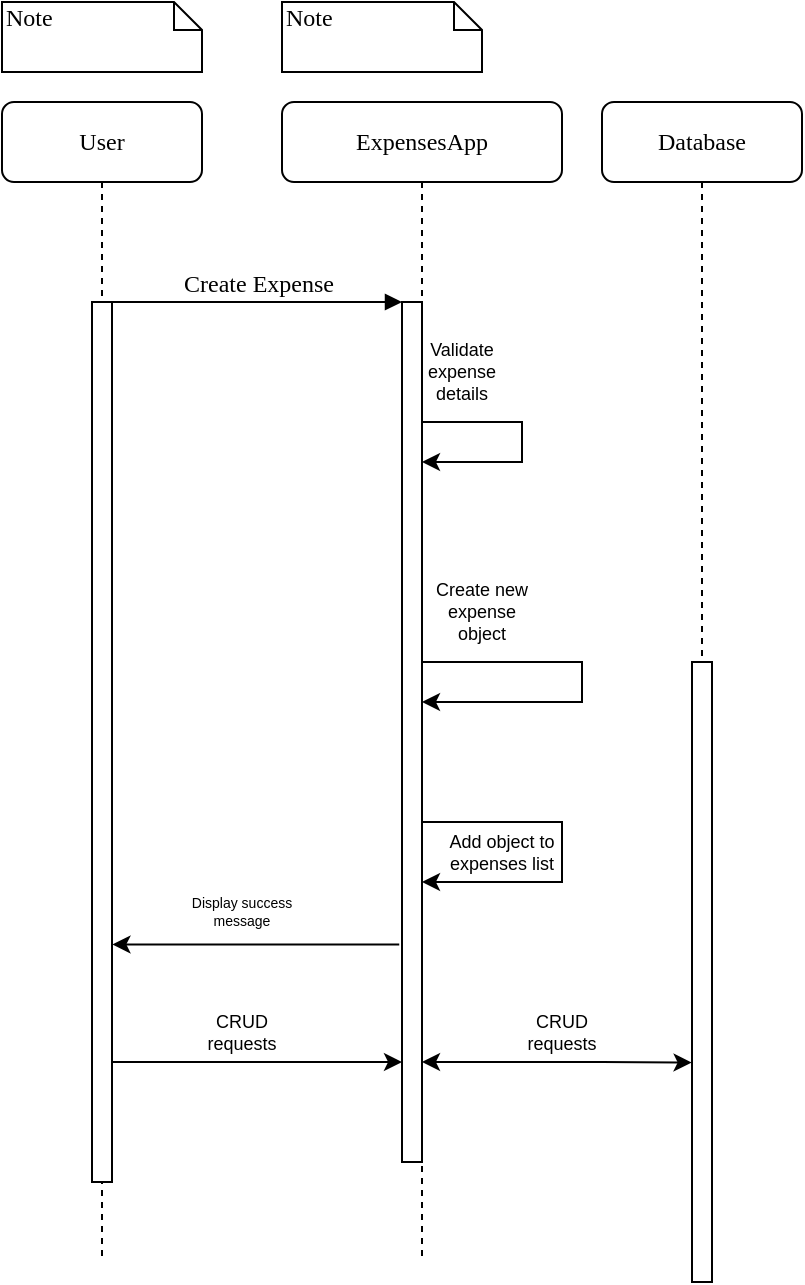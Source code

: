 <mxfile version="21.0.10" type="device"><diagram name="Page-1" id="13e1069c-82ec-6db2-03f1-153e76fe0fe0"><mxGraphModel dx="840" dy="723" grid="1" gridSize="10" guides="1" tooltips="1" connect="1" arrows="1" fold="1" page="1" pageScale="1" pageWidth="1100" pageHeight="850" background="none" math="0" shadow="0"><root><mxCell id="0"/><mxCell id="1" parent="0"/><mxCell id="7baba1c4bc27f4b0-2" value="ExpensesApp" style="shape=umlLifeline;perimeter=lifelinePerimeter;whiteSpace=wrap;html=1;container=1;collapsible=0;recursiveResize=0;outlineConnect=0;rounded=1;shadow=0;comic=0;labelBackgroundColor=none;strokeWidth=1;fontFamily=Verdana;fontSize=12;align=center;" parent="1" vertex="1"><mxGeometry x="240" y="80" width="140" height="580" as="geometry"/></mxCell><mxCell id="7baba1c4bc27f4b0-10" value="" style="html=1;points=[];perimeter=orthogonalPerimeter;rounded=0;shadow=0;comic=0;labelBackgroundColor=none;strokeWidth=1;fontFamily=Verdana;fontSize=12;align=center;" parent="7baba1c4bc27f4b0-2" vertex="1"><mxGeometry x="60" y="100" width="10" height="430" as="geometry"/></mxCell><mxCell id="2g0GFzNTYWTs8ou6_Rnf-13" value="" style="endArrow=classic;html=1;rounded=0;" edge="1" parent="7baba1c4bc27f4b0-2" target="7baba1c4bc27f4b0-2"><mxGeometry width="50" height="50" relative="1" as="geometry"><mxPoint x="70" y="160" as="sourcePoint"/><mxPoint x="120" y="190" as="targetPoint"/><Array as="points"><mxPoint x="120" y="160"/><mxPoint x="120" y="180"/></Array></mxGeometry></mxCell><mxCell id="2g0GFzNTYWTs8ou6_Rnf-2" value="Validate expense details" style="text;html=1;strokeColor=none;fillColor=none;align=center;verticalAlign=middle;whiteSpace=wrap;rounded=0;fontSize=9;" vertex="1" parent="7baba1c4bc27f4b0-2"><mxGeometry x="60" y="120" width="60" height="30" as="geometry"/></mxCell><mxCell id="2g0GFzNTYWTs8ou6_Rnf-4" value="Create new expense object" style="text;html=1;strokeColor=none;fillColor=none;align=center;verticalAlign=middle;whiteSpace=wrap;rounded=0;fontSize=9;" vertex="1" parent="7baba1c4bc27f4b0-2"><mxGeometry x="70" y="240" width="60" height="30" as="geometry"/></mxCell><mxCell id="2g0GFzNTYWTs8ou6_Rnf-14" value="" style="endArrow=classic;html=1;rounded=0;" edge="1" parent="7baba1c4bc27f4b0-2" target="7baba1c4bc27f4b0-2"><mxGeometry width="50" height="50" relative="1" as="geometry"><mxPoint x="70" y="360" as="sourcePoint"/><mxPoint x="140" y="410" as="targetPoint"/><Array as="points"><mxPoint x="140" y="360"/><mxPoint x="140" y="390"/></Array></mxGeometry></mxCell><mxCell id="2g0GFzNTYWTs8ou6_Rnf-15" value="Add object to expenses list" style="text;html=1;strokeColor=none;fillColor=none;align=center;verticalAlign=middle;whiteSpace=wrap;rounded=0;fontSize=9;" vertex="1" parent="7baba1c4bc27f4b0-2"><mxGeometry x="80" y="360" width="60" height="30" as="geometry"/></mxCell><mxCell id="7baba1c4bc27f4b0-3" value="Database" style="shape=umlLifeline;perimeter=lifelinePerimeter;whiteSpace=wrap;html=1;container=1;collapsible=0;recursiveResize=0;outlineConnect=0;rounded=1;shadow=0;comic=0;labelBackgroundColor=none;strokeWidth=1;fontFamily=Verdana;fontSize=12;align=center;" parent="1" vertex="1"><mxGeometry x="400" y="80" width="100" height="590" as="geometry"/></mxCell><mxCell id="7baba1c4bc27f4b0-13" value="" style="html=1;points=[];perimeter=orthogonalPerimeter;rounded=0;shadow=0;comic=0;labelBackgroundColor=none;strokeWidth=1;fontFamily=Verdana;fontSize=12;align=center;" parent="7baba1c4bc27f4b0-3" vertex="1"><mxGeometry x="45" y="280" width="10" height="310" as="geometry"/></mxCell><mxCell id="7baba1c4bc27f4b0-8" value="User" style="shape=umlLifeline;perimeter=lifelinePerimeter;whiteSpace=wrap;html=1;container=1;collapsible=0;recursiveResize=0;outlineConnect=0;rounded=1;shadow=0;comic=0;labelBackgroundColor=none;strokeWidth=1;fontFamily=Verdana;fontSize=12;align=center;" parent="1" vertex="1"><mxGeometry x="100" y="80" width="100" height="580" as="geometry"/></mxCell><mxCell id="7baba1c4bc27f4b0-9" value="" style="html=1;points=[];perimeter=orthogonalPerimeter;rounded=0;shadow=0;comic=0;labelBackgroundColor=none;strokeWidth=1;fontFamily=Verdana;fontSize=12;align=center;" parent="7baba1c4bc27f4b0-8" vertex="1"><mxGeometry x="45" y="100" width="10" height="440" as="geometry"/></mxCell><mxCell id="2g0GFzNTYWTs8ou6_Rnf-19" value="" style="endArrow=classic;html=1;rounded=0;" edge="1" parent="7baba1c4bc27f4b0-8"><mxGeometry width="50" height="50" relative="1" as="geometry"><mxPoint x="55" y="480" as="sourcePoint"/><mxPoint x="200" y="480" as="targetPoint"/></mxGeometry></mxCell><mxCell id="7baba1c4bc27f4b0-11" value="Create Expense" style="html=1;verticalAlign=bottom;endArrow=block;entryX=0;entryY=0;labelBackgroundColor=none;fontFamily=Verdana;fontSize=12;edgeStyle=elbowEdgeStyle;elbow=vertical;" parent="1" source="7baba1c4bc27f4b0-9" target="7baba1c4bc27f4b0-10" edge="1"><mxGeometry relative="1" as="geometry"><mxPoint x="220" y="190" as="sourcePoint"/></mxGeometry></mxCell><mxCell id="7baba1c4bc27f4b0-40" value="Note" style="shape=note;whiteSpace=wrap;html=1;size=14;verticalAlign=top;align=left;spacingTop=-6;rounded=0;shadow=0;comic=0;labelBackgroundColor=none;strokeWidth=1;fontFamily=Verdana;fontSize=12" parent="1" vertex="1"><mxGeometry x="100" y="30" width="100" height="35" as="geometry"/></mxCell><mxCell id="7baba1c4bc27f4b0-41" value="Note" style="shape=note;whiteSpace=wrap;html=1;size=14;verticalAlign=top;align=left;spacingTop=-6;rounded=0;shadow=0;comic=0;labelBackgroundColor=none;strokeWidth=1;fontFamily=Verdana;fontSize=12" parent="1" vertex="1"><mxGeometry x="240" y="30" width="100" height="35" as="geometry"/></mxCell><mxCell id="2g0GFzNTYWTs8ou6_Rnf-5" style="edgeStyle=orthogonalEdgeStyle;rounded=0;orthogonalLoop=1;jettySize=auto;html=1;" edge="1" parent="1" source="7baba1c4bc27f4b0-2" target="7baba1c4bc27f4b0-2"><mxGeometry relative="1" as="geometry"><Array as="points"><mxPoint x="390" y="370"/></Array></mxGeometry></mxCell><mxCell id="2g0GFzNTYWTs8ou6_Rnf-17" value="" style="endArrow=classic;html=1;rounded=0;exitX=-0.138;exitY=0.747;exitDx=0;exitDy=0;exitPerimeter=0;entryX=1.023;entryY=0.73;entryDx=0;entryDy=0;entryPerimeter=0;" edge="1" parent="1" source="7baba1c4bc27f4b0-10" target="7baba1c4bc27f4b0-9"><mxGeometry width="50" height="50" relative="1" as="geometry"><mxPoint x="210" y="500" as="sourcePoint"/><mxPoint x="160" y="501" as="targetPoint"/></mxGeometry></mxCell><mxCell id="2g0GFzNTYWTs8ou6_Rnf-18" value="Display success message" style="text;html=1;strokeColor=none;fillColor=none;align=center;verticalAlign=middle;whiteSpace=wrap;rounded=0;fontSize=7;" vertex="1" parent="1"><mxGeometry x="190" y="470" width="60" height="30" as="geometry"/></mxCell><mxCell id="2g0GFzNTYWTs8ou6_Rnf-21" value="CRUD requests" style="text;html=1;strokeColor=none;fillColor=none;align=center;verticalAlign=middle;whiteSpace=wrap;rounded=0;fontSize=9;" vertex="1" parent="1"><mxGeometry x="190" y="530" width="60" height="30" as="geometry"/></mxCell><mxCell id="2g0GFzNTYWTs8ou6_Rnf-23" value="CRUD requests" style="text;html=1;strokeColor=none;fillColor=none;align=center;verticalAlign=middle;whiteSpace=wrap;rounded=0;fontSize=9;" vertex="1" parent="1"><mxGeometry x="350" y="530" width="60" height="30" as="geometry"/></mxCell><mxCell id="2g0GFzNTYWTs8ou6_Rnf-24" value="" style="endArrow=classic;startArrow=classic;html=1;rounded=0;entryX=-0.02;entryY=0.646;entryDx=0;entryDy=0;entryPerimeter=0;" edge="1" parent="1" source="7baba1c4bc27f4b0-2" target="7baba1c4bc27f4b0-13"><mxGeometry width="50" height="50" relative="1" as="geometry"><mxPoint x="330" y="580" as="sourcePoint"/><mxPoint x="440" y="560" as="targetPoint"/><Array as="points"><mxPoint x="360" y="560"/><mxPoint x="400" y="560"/></Array></mxGeometry></mxCell></root></mxGraphModel></diagram></mxfile>